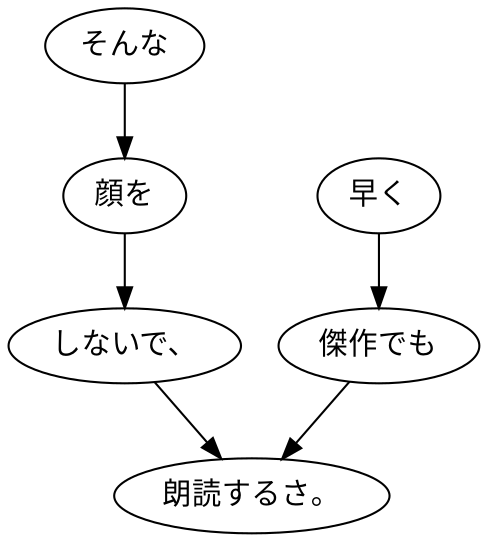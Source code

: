 digraph graph3822 {
	node0 [label="そんな"];
	node1 [label="顔を"];
	node2 [label="しないで、"];
	node3 [label="早く"];
	node4 [label="傑作でも"];
	node5 [label="朗読するさ。"];
	node0 -> node1;
	node1 -> node2;
	node2 -> node5;
	node3 -> node4;
	node4 -> node5;
}
